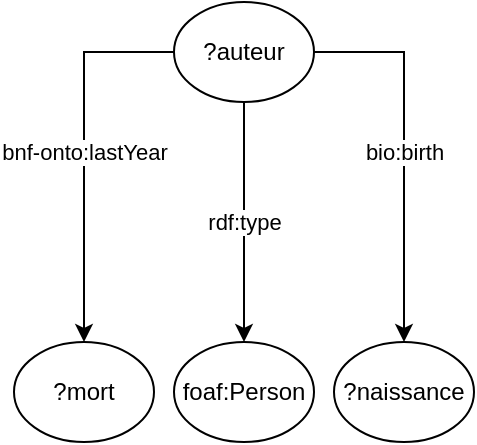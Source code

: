 <mxfile version="24.8.1">
  <diagram name="Page-1" id="pdKOR6aYSHcw-Q9d_JTD">
    <mxGraphModel dx="281" dy="557" grid="0" gridSize="10" guides="1" tooltips="1" connect="1" arrows="1" fold="1" page="1" pageScale="1" pageWidth="827" pageHeight="1169" math="0" shadow="0">
      <root>
        <mxCell id="0" />
        <mxCell id="1" parent="0" />
        <mxCell id="yqfwdV7V8xz36Cssi5gz-5" value="rdf:type" style="edgeStyle=orthogonalEdgeStyle;rounded=0;orthogonalLoop=1;jettySize=auto;html=1;exitX=0.5;exitY=1;exitDx=0;exitDy=0;entryX=0.5;entryY=0;entryDx=0;entryDy=0;" edge="1" parent="1" source="yqfwdV7V8xz36Cssi5gz-1" target="yqfwdV7V8xz36Cssi5gz-2">
          <mxGeometry relative="1" as="geometry" />
        </mxCell>
        <mxCell id="yqfwdV7V8xz36Cssi5gz-6" value="bio:birth" style="edgeStyle=orthogonalEdgeStyle;rounded=0;orthogonalLoop=1;jettySize=auto;html=1;exitX=1;exitY=0.5;exitDx=0;exitDy=0;entryX=0.5;entryY=0;entryDx=0;entryDy=0;" edge="1" parent="1" source="yqfwdV7V8xz36Cssi5gz-1" target="yqfwdV7V8xz36Cssi5gz-4">
          <mxGeometry relative="1" as="geometry" />
        </mxCell>
        <mxCell id="yqfwdV7V8xz36Cssi5gz-7" value="bnf-onto:lastYear" style="edgeStyle=orthogonalEdgeStyle;rounded=0;orthogonalLoop=1;jettySize=auto;html=1;exitX=0;exitY=0.5;exitDx=0;exitDy=0;entryX=0.5;entryY=0;entryDx=0;entryDy=0;" edge="1" parent="1" source="yqfwdV7V8xz36Cssi5gz-1" target="yqfwdV7V8xz36Cssi5gz-3">
          <mxGeometry relative="1" as="geometry" />
        </mxCell>
        <mxCell id="yqfwdV7V8xz36Cssi5gz-1" value="?auteur" style="ellipse;whiteSpace=wrap;html=1;" vertex="1" parent="1">
          <mxGeometry x="190" y="150" width="70" height="50" as="geometry" />
        </mxCell>
        <mxCell id="yqfwdV7V8xz36Cssi5gz-2" value="foaf:Person" style="ellipse;whiteSpace=wrap;html=1;" vertex="1" parent="1">
          <mxGeometry x="190" y="320" width="70" height="50" as="geometry" />
        </mxCell>
        <mxCell id="yqfwdV7V8xz36Cssi5gz-3" value="?mort" style="ellipse;whiteSpace=wrap;html=1;" vertex="1" parent="1">
          <mxGeometry x="110" y="320" width="70" height="50" as="geometry" />
        </mxCell>
        <mxCell id="yqfwdV7V8xz36Cssi5gz-4" value="?naissance" style="ellipse;whiteSpace=wrap;html=1;" vertex="1" parent="1">
          <mxGeometry x="270" y="320" width="70" height="50" as="geometry" />
        </mxCell>
      </root>
    </mxGraphModel>
  </diagram>
</mxfile>
